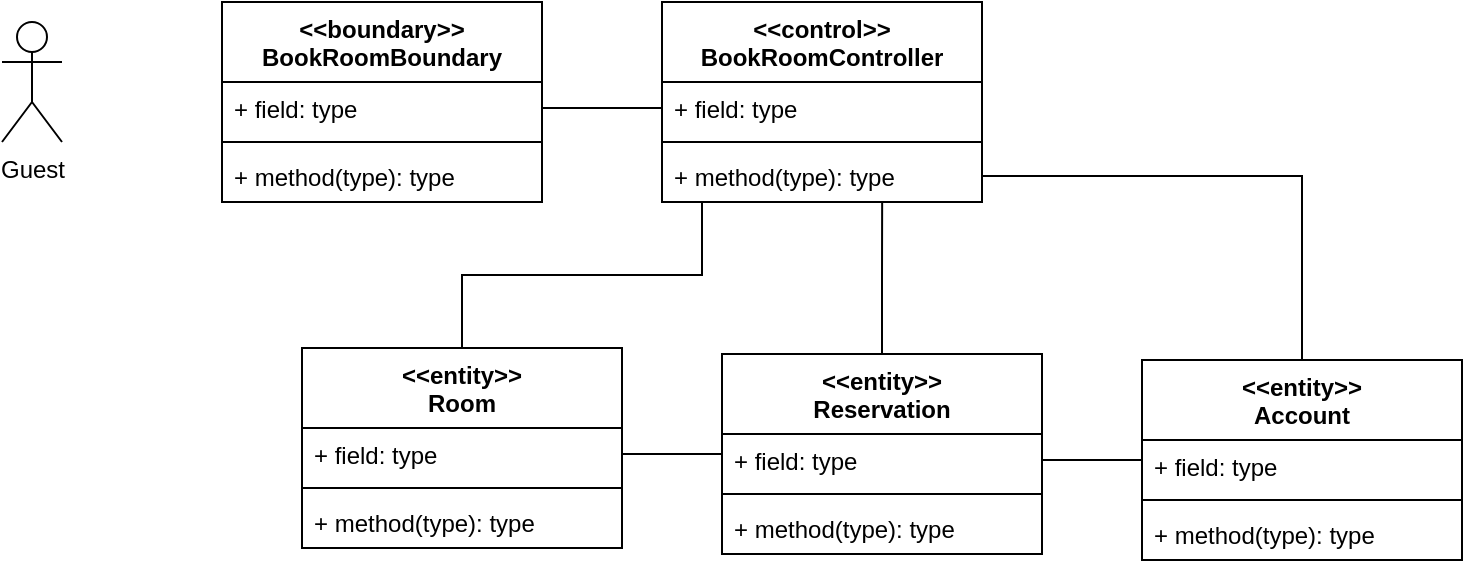 <mxfile version="13.11.0" type="github">
  <diagram id="C5RBs43oDa-KdzZeNtuy" name="Page-1">
    <mxGraphModel dx="1422" dy="804" grid="1" gridSize="10" guides="1" tooltips="1" connect="1" arrows="1" fold="1" page="1" pageScale="1" pageWidth="827" pageHeight="1169" math="0" shadow="0">
      <root>
        <mxCell id="WIyWlLk6GJQsqaUBKTNV-0" />
        <mxCell id="WIyWlLk6GJQsqaUBKTNV-1" parent="WIyWlLk6GJQsqaUBKTNV-0" />
        <mxCell id="b5-jDwjQ-lST-W3oY4jc-4" style="edgeStyle=orthogonalEdgeStyle;rounded=0;orthogonalLoop=1;jettySize=auto;html=1;exitX=0.5;exitY=0;exitDx=0;exitDy=0;entryX=0.688;entryY=1;entryDx=0;entryDy=0;entryPerimeter=0;endArrow=none;endFill=0;" edge="1" parent="WIyWlLk6GJQsqaUBKTNV-1" source="i8ZYzH3QJLQe-S7LLOKw-0" target="i8ZYzH3QJLQe-S7LLOKw-7">
          <mxGeometry relative="1" as="geometry" />
        </mxCell>
        <mxCell id="i8ZYzH3QJLQe-S7LLOKw-0" value="&lt;&lt;entity&gt;&gt;&#xa;Reservation" style="swimlane;fontStyle=1;align=center;verticalAlign=top;childLayout=stackLayout;horizontal=1;startSize=40;horizontalStack=0;resizeParent=1;resizeParentMax=0;resizeLast=0;collapsible=1;marginBottom=0;" parent="WIyWlLk6GJQsqaUBKTNV-1" vertex="1">
          <mxGeometry x="390" y="216" width="160" height="100" as="geometry" />
        </mxCell>
        <mxCell id="i8ZYzH3QJLQe-S7LLOKw-1" value="+ field: type" style="text;strokeColor=none;fillColor=none;align=left;verticalAlign=top;spacingLeft=4;spacingRight=4;overflow=hidden;rotatable=0;points=[[0,0.5],[1,0.5]];portConstraint=eastwest;" parent="i8ZYzH3QJLQe-S7LLOKw-0" vertex="1">
          <mxGeometry y="40" width="160" height="26" as="geometry" />
        </mxCell>
        <mxCell id="i8ZYzH3QJLQe-S7LLOKw-2" value="" style="line;strokeWidth=1;fillColor=none;align=left;verticalAlign=middle;spacingTop=-1;spacingLeft=3;spacingRight=3;rotatable=0;labelPosition=right;points=[];portConstraint=eastwest;" parent="i8ZYzH3QJLQe-S7LLOKw-0" vertex="1">
          <mxGeometry y="66" width="160" height="8" as="geometry" />
        </mxCell>
        <mxCell id="i8ZYzH3QJLQe-S7LLOKw-3" value="+ method(type): type" style="text;strokeColor=none;fillColor=none;align=left;verticalAlign=top;spacingLeft=4;spacingRight=4;overflow=hidden;rotatable=0;points=[[0,0.5],[1,0.5]];portConstraint=eastwest;" parent="i8ZYzH3QJLQe-S7LLOKw-0" vertex="1">
          <mxGeometry y="74" width="160" height="26" as="geometry" />
        </mxCell>
        <mxCell id="i8ZYzH3QJLQe-S7LLOKw-4" value="&lt;&lt;control&gt;&gt;&#xa;BookRoomController" style="swimlane;fontStyle=1;align=center;verticalAlign=top;childLayout=stackLayout;horizontal=1;startSize=40;horizontalStack=0;resizeParent=1;resizeParentMax=0;resizeLast=0;collapsible=1;marginBottom=0;" parent="WIyWlLk6GJQsqaUBKTNV-1" vertex="1">
          <mxGeometry x="360" y="40" width="160" height="100" as="geometry" />
        </mxCell>
        <mxCell id="i8ZYzH3QJLQe-S7LLOKw-5" value="+ field: type" style="text;strokeColor=none;fillColor=none;align=left;verticalAlign=top;spacingLeft=4;spacingRight=4;overflow=hidden;rotatable=0;points=[[0,0.5],[1,0.5]];portConstraint=eastwest;" parent="i8ZYzH3QJLQe-S7LLOKw-4" vertex="1">
          <mxGeometry y="40" width="160" height="26" as="geometry" />
        </mxCell>
        <mxCell id="i8ZYzH3QJLQe-S7LLOKw-6" value="" style="line;strokeWidth=1;fillColor=none;align=left;verticalAlign=middle;spacingTop=-1;spacingLeft=3;spacingRight=3;rotatable=0;labelPosition=right;points=[];portConstraint=eastwest;" parent="i8ZYzH3QJLQe-S7LLOKw-4" vertex="1">
          <mxGeometry y="66" width="160" height="8" as="geometry" />
        </mxCell>
        <mxCell id="i8ZYzH3QJLQe-S7LLOKw-7" value="+ method(type): type" style="text;strokeColor=none;fillColor=none;align=left;verticalAlign=top;spacingLeft=4;spacingRight=4;overflow=hidden;rotatable=0;points=[[0,0.5],[1,0.5]];portConstraint=eastwest;" parent="i8ZYzH3QJLQe-S7LLOKw-4" vertex="1">
          <mxGeometry y="74" width="160" height="26" as="geometry" />
        </mxCell>
        <mxCell id="i8ZYzH3QJLQe-S7LLOKw-8" value="&lt;&lt;boundary&gt;&gt;&#xa;BookRoomBoundary" style="swimlane;fontStyle=1;align=center;verticalAlign=top;childLayout=stackLayout;horizontal=1;startSize=40;horizontalStack=0;resizeParent=1;resizeParentMax=0;resizeLast=0;collapsible=1;marginBottom=0;" parent="WIyWlLk6GJQsqaUBKTNV-1" vertex="1">
          <mxGeometry x="140" y="40" width="160" height="100" as="geometry" />
        </mxCell>
        <mxCell id="i8ZYzH3QJLQe-S7LLOKw-9" value="+ field: type" style="text;strokeColor=none;fillColor=none;align=left;verticalAlign=top;spacingLeft=4;spacingRight=4;overflow=hidden;rotatable=0;points=[[0,0.5],[1,0.5]];portConstraint=eastwest;" parent="i8ZYzH3QJLQe-S7LLOKw-8" vertex="1">
          <mxGeometry y="40" width="160" height="26" as="geometry" />
        </mxCell>
        <mxCell id="i8ZYzH3QJLQe-S7LLOKw-10" value="" style="line;strokeWidth=1;fillColor=none;align=left;verticalAlign=middle;spacingTop=-1;spacingLeft=3;spacingRight=3;rotatable=0;labelPosition=right;points=[];portConstraint=eastwest;" parent="i8ZYzH3QJLQe-S7LLOKw-8" vertex="1">
          <mxGeometry y="66" width="160" height="8" as="geometry" />
        </mxCell>
        <mxCell id="i8ZYzH3QJLQe-S7LLOKw-11" value="+ method(type): type" style="text;strokeColor=none;fillColor=none;align=left;verticalAlign=top;spacingLeft=4;spacingRight=4;overflow=hidden;rotatable=0;points=[[0,0.5],[1,0.5]];portConstraint=eastwest;" parent="i8ZYzH3QJLQe-S7LLOKw-8" vertex="1">
          <mxGeometry y="74" width="160" height="26" as="geometry" />
        </mxCell>
        <mxCell id="i8ZYzH3QJLQe-S7LLOKw-12" value="Guest" style="shape=umlActor;verticalLabelPosition=bottom;verticalAlign=top;html=1;outlineConnect=0;" parent="WIyWlLk6GJQsqaUBKTNV-1" vertex="1">
          <mxGeometry x="30" y="50" width="30" height="60" as="geometry" />
        </mxCell>
        <mxCell id="i8ZYzH3QJLQe-S7LLOKw-17" style="edgeStyle=orthogonalEdgeStyle;rounded=0;orthogonalLoop=1;jettySize=auto;html=1;exitX=0.5;exitY=0;exitDx=0;exitDy=0;entryX=0.125;entryY=1;entryDx=0;entryDy=0;entryPerimeter=0;endArrow=none;endFill=0;" parent="WIyWlLk6GJQsqaUBKTNV-1" source="i8ZYzH3QJLQe-S7LLOKw-13" target="i8ZYzH3QJLQe-S7LLOKw-7" edge="1">
          <mxGeometry relative="1" as="geometry" />
        </mxCell>
        <mxCell id="i8ZYzH3QJLQe-S7LLOKw-13" value="&lt;&lt;entity&gt;&gt;&#xa;Room" style="swimlane;fontStyle=1;align=center;verticalAlign=top;childLayout=stackLayout;horizontal=1;startSize=40;horizontalStack=0;resizeParent=1;resizeParentMax=0;resizeLast=0;collapsible=1;marginBottom=0;" parent="WIyWlLk6GJQsqaUBKTNV-1" vertex="1">
          <mxGeometry x="180" y="213" width="160" height="100" as="geometry" />
        </mxCell>
        <mxCell id="i8ZYzH3QJLQe-S7LLOKw-14" value="+ field: type" style="text;strokeColor=none;fillColor=none;align=left;verticalAlign=top;spacingLeft=4;spacingRight=4;overflow=hidden;rotatable=0;points=[[0,0.5],[1,0.5]];portConstraint=eastwest;" parent="i8ZYzH3QJLQe-S7LLOKw-13" vertex="1">
          <mxGeometry y="40" width="160" height="26" as="geometry" />
        </mxCell>
        <mxCell id="i8ZYzH3QJLQe-S7LLOKw-15" value="" style="line;strokeWidth=1;fillColor=none;align=left;verticalAlign=middle;spacingTop=-1;spacingLeft=3;spacingRight=3;rotatable=0;labelPosition=right;points=[];portConstraint=eastwest;" parent="i8ZYzH3QJLQe-S7LLOKw-13" vertex="1">
          <mxGeometry y="66" width="160" height="8" as="geometry" />
        </mxCell>
        <mxCell id="i8ZYzH3QJLQe-S7LLOKw-16" value="+ method(type): type" style="text;strokeColor=none;fillColor=none;align=left;verticalAlign=top;spacingLeft=4;spacingRight=4;overflow=hidden;rotatable=0;points=[[0,0.5],[1,0.5]];portConstraint=eastwest;" parent="i8ZYzH3QJLQe-S7LLOKw-13" vertex="1">
          <mxGeometry y="74" width="160" height="26" as="geometry" />
        </mxCell>
        <mxCell id="i8ZYzH3QJLQe-S7LLOKw-19" style="edgeStyle=orthogonalEdgeStyle;rounded=0;orthogonalLoop=1;jettySize=auto;html=1;exitX=1;exitY=0.5;exitDx=0;exitDy=0;entryX=0;entryY=0.5;entryDx=0;entryDy=0;endArrow=none;endFill=0;" parent="WIyWlLk6GJQsqaUBKTNV-1" source="i8ZYzH3QJLQe-S7LLOKw-9" target="i8ZYzH3QJLQe-S7LLOKw-5" edge="1">
          <mxGeometry relative="1" as="geometry" />
        </mxCell>
        <mxCell id="b5-jDwjQ-lST-W3oY4jc-6" style="edgeStyle=orthogonalEdgeStyle;rounded=0;orthogonalLoop=1;jettySize=auto;html=1;exitX=0.5;exitY=0;exitDx=0;exitDy=0;entryX=1;entryY=0.5;entryDx=0;entryDy=0;endArrow=none;endFill=0;" edge="1" parent="WIyWlLk6GJQsqaUBKTNV-1" source="i8ZYzH3QJLQe-S7LLOKw-20" target="i8ZYzH3QJLQe-S7LLOKw-7">
          <mxGeometry relative="1" as="geometry" />
        </mxCell>
        <mxCell id="i8ZYzH3QJLQe-S7LLOKw-20" value="&lt;&lt;entity&gt;&gt;&#xa;Account" style="swimlane;fontStyle=1;align=center;verticalAlign=top;childLayout=stackLayout;horizontal=1;startSize=40;horizontalStack=0;resizeParent=1;resizeParentMax=0;resizeLast=0;collapsible=1;marginBottom=0;" parent="WIyWlLk6GJQsqaUBKTNV-1" vertex="1">
          <mxGeometry x="600" y="219" width="160" height="100" as="geometry" />
        </mxCell>
        <mxCell id="i8ZYzH3QJLQe-S7LLOKw-21" value="+ field: type" style="text;strokeColor=none;fillColor=none;align=left;verticalAlign=top;spacingLeft=4;spacingRight=4;overflow=hidden;rotatable=0;points=[[0,0.5],[1,0.5]];portConstraint=eastwest;" parent="i8ZYzH3QJLQe-S7LLOKw-20" vertex="1">
          <mxGeometry y="40" width="160" height="26" as="geometry" />
        </mxCell>
        <mxCell id="i8ZYzH3QJLQe-S7LLOKw-22" value="" style="line;strokeWidth=1;fillColor=none;align=left;verticalAlign=middle;spacingTop=-1;spacingLeft=3;spacingRight=3;rotatable=0;labelPosition=right;points=[];portConstraint=eastwest;" parent="i8ZYzH3QJLQe-S7LLOKw-20" vertex="1">
          <mxGeometry y="66" width="160" height="8" as="geometry" />
        </mxCell>
        <mxCell id="i8ZYzH3QJLQe-S7LLOKw-23" value="+ method(type): type" style="text;strokeColor=none;fillColor=none;align=left;verticalAlign=top;spacingLeft=4;spacingRight=4;overflow=hidden;rotatable=0;points=[[0,0.5],[1,0.5]];portConstraint=eastwest;" parent="i8ZYzH3QJLQe-S7LLOKw-20" vertex="1">
          <mxGeometry y="74" width="160" height="26" as="geometry" />
        </mxCell>
        <mxCell id="b5-jDwjQ-lST-W3oY4jc-0" style="edgeStyle=orthogonalEdgeStyle;rounded=0;orthogonalLoop=1;jettySize=auto;html=1;exitX=1;exitY=0.5;exitDx=0;exitDy=0;entryX=0;entryY=0.5;entryDx=0;entryDy=0;endArrow=none;endFill=0;" edge="1" parent="WIyWlLk6GJQsqaUBKTNV-1" source="i8ZYzH3QJLQe-S7LLOKw-14" target="i8ZYzH3QJLQe-S7LLOKw-0">
          <mxGeometry relative="1" as="geometry" />
        </mxCell>
        <mxCell id="b5-jDwjQ-lST-W3oY4jc-5" style="edgeStyle=orthogonalEdgeStyle;rounded=0;orthogonalLoop=1;jettySize=auto;html=1;exitX=1;exitY=0.5;exitDx=0;exitDy=0;entryX=0;entryY=0.5;entryDx=0;entryDy=0;endArrow=none;endFill=0;" edge="1" parent="WIyWlLk6GJQsqaUBKTNV-1" source="i8ZYzH3QJLQe-S7LLOKw-1" target="i8ZYzH3QJLQe-S7LLOKw-20">
          <mxGeometry relative="1" as="geometry" />
        </mxCell>
      </root>
    </mxGraphModel>
  </diagram>
</mxfile>
